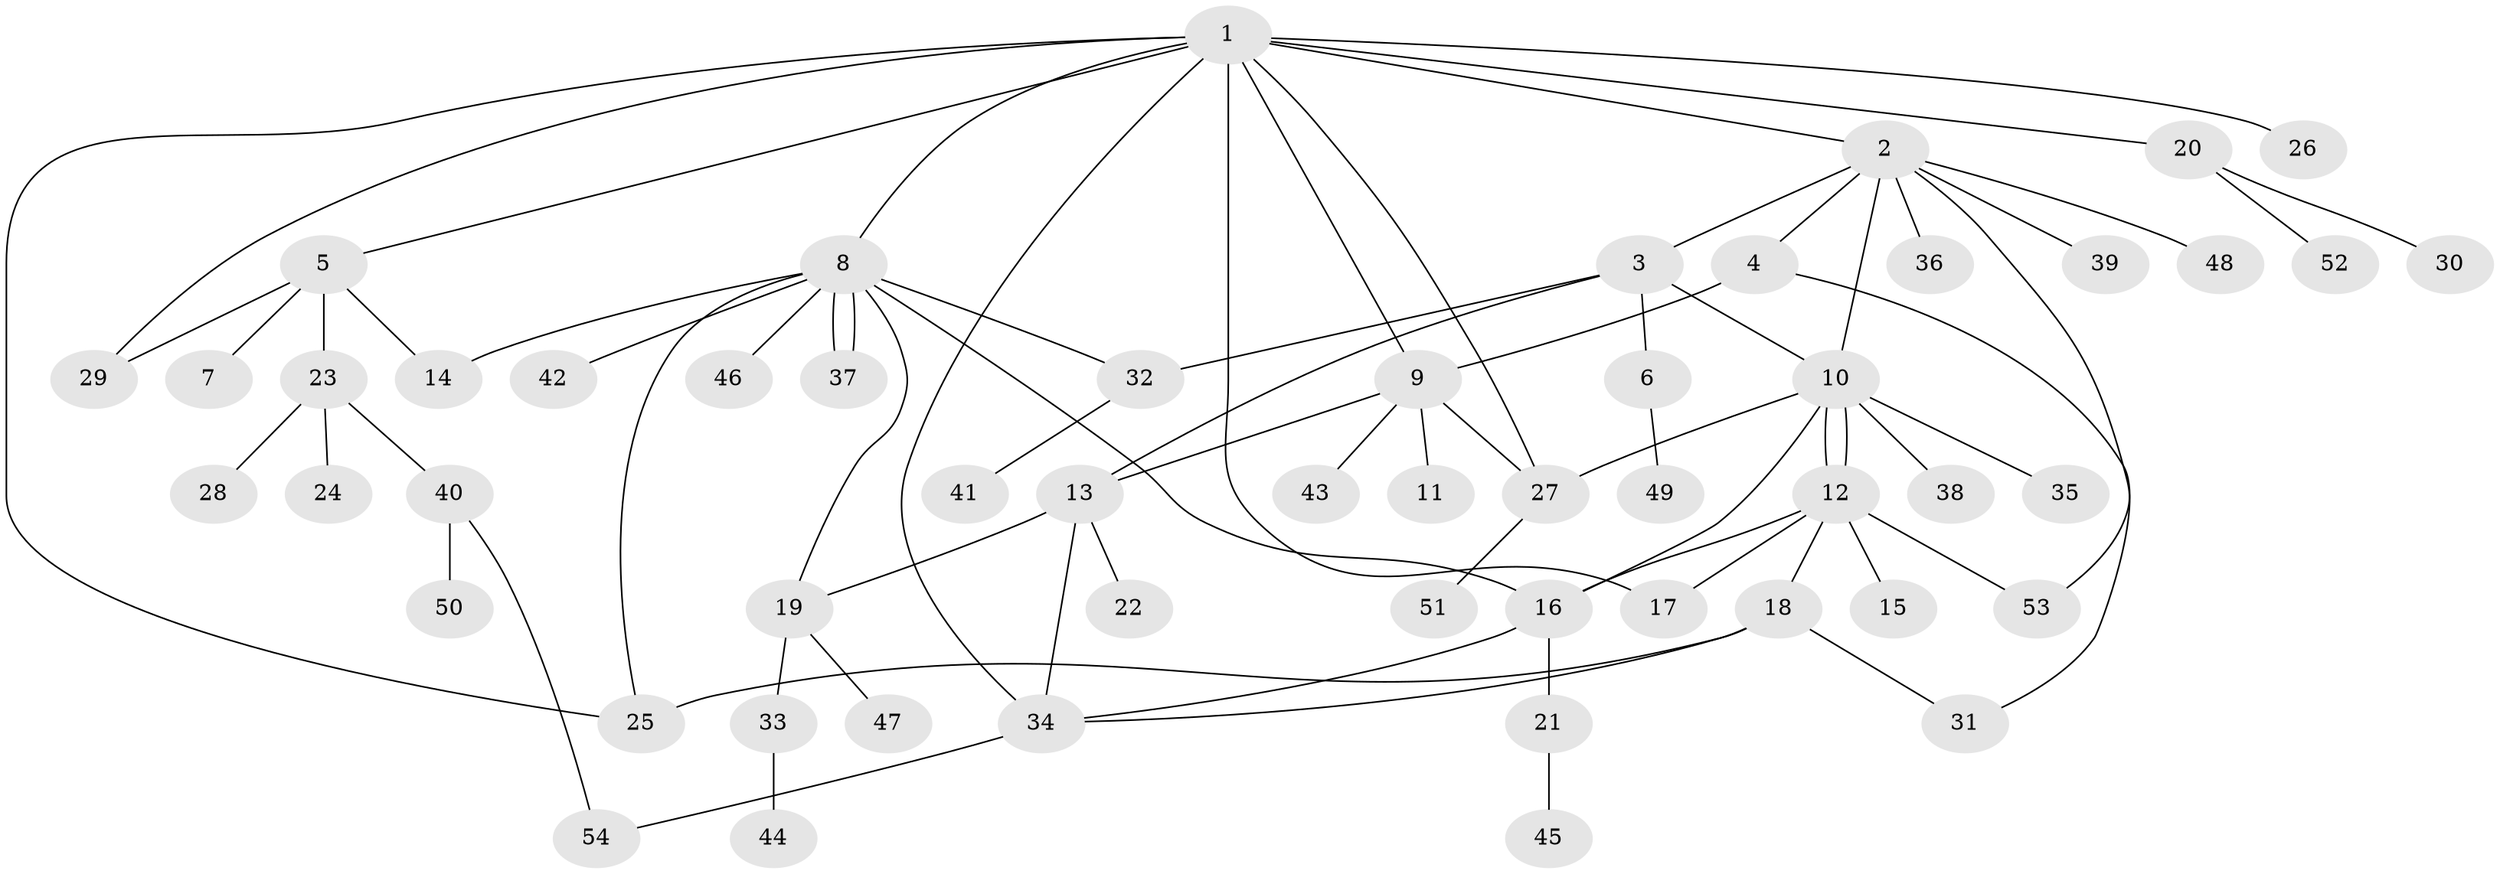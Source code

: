 // Generated by graph-tools (version 1.1) at 2025/01/03/09/25 03:01:53]
// undirected, 54 vertices, 75 edges
graph export_dot {
graph [start="1"]
  node [color=gray90,style=filled];
  1;
  2;
  3;
  4;
  5;
  6;
  7;
  8;
  9;
  10;
  11;
  12;
  13;
  14;
  15;
  16;
  17;
  18;
  19;
  20;
  21;
  22;
  23;
  24;
  25;
  26;
  27;
  28;
  29;
  30;
  31;
  32;
  33;
  34;
  35;
  36;
  37;
  38;
  39;
  40;
  41;
  42;
  43;
  44;
  45;
  46;
  47;
  48;
  49;
  50;
  51;
  52;
  53;
  54;
  1 -- 2;
  1 -- 5;
  1 -- 8;
  1 -- 9;
  1 -- 17;
  1 -- 20;
  1 -- 25;
  1 -- 26;
  1 -- 27;
  1 -- 29;
  1 -- 34;
  2 -- 3;
  2 -- 4;
  2 -- 10;
  2 -- 36;
  2 -- 39;
  2 -- 48;
  2 -- 53;
  3 -- 6;
  3 -- 10;
  3 -- 13;
  3 -- 32;
  4 -- 9;
  4 -- 31;
  5 -- 7;
  5 -- 14;
  5 -- 23;
  5 -- 29;
  6 -- 49;
  8 -- 14;
  8 -- 16;
  8 -- 19;
  8 -- 25;
  8 -- 32;
  8 -- 37;
  8 -- 37;
  8 -- 42;
  8 -- 46;
  9 -- 11;
  9 -- 13;
  9 -- 27;
  9 -- 43;
  10 -- 12;
  10 -- 12;
  10 -- 16;
  10 -- 27;
  10 -- 35;
  10 -- 38;
  12 -- 15;
  12 -- 16;
  12 -- 17;
  12 -- 18;
  12 -- 53;
  13 -- 19;
  13 -- 22;
  13 -- 34;
  16 -- 21;
  16 -- 34;
  18 -- 25;
  18 -- 31;
  18 -- 34;
  19 -- 33;
  19 -- 47;
  20 -- 30;
  20 -- 52;
  21 -- 45;
  23 -- 24;
  23 -- 28;
  23 -- 40;
  27 -- 51;
  32 -- 41;
  33 -- 44;
  34 -- 54;
  40 -- 50;
  40 -- 54;
}
